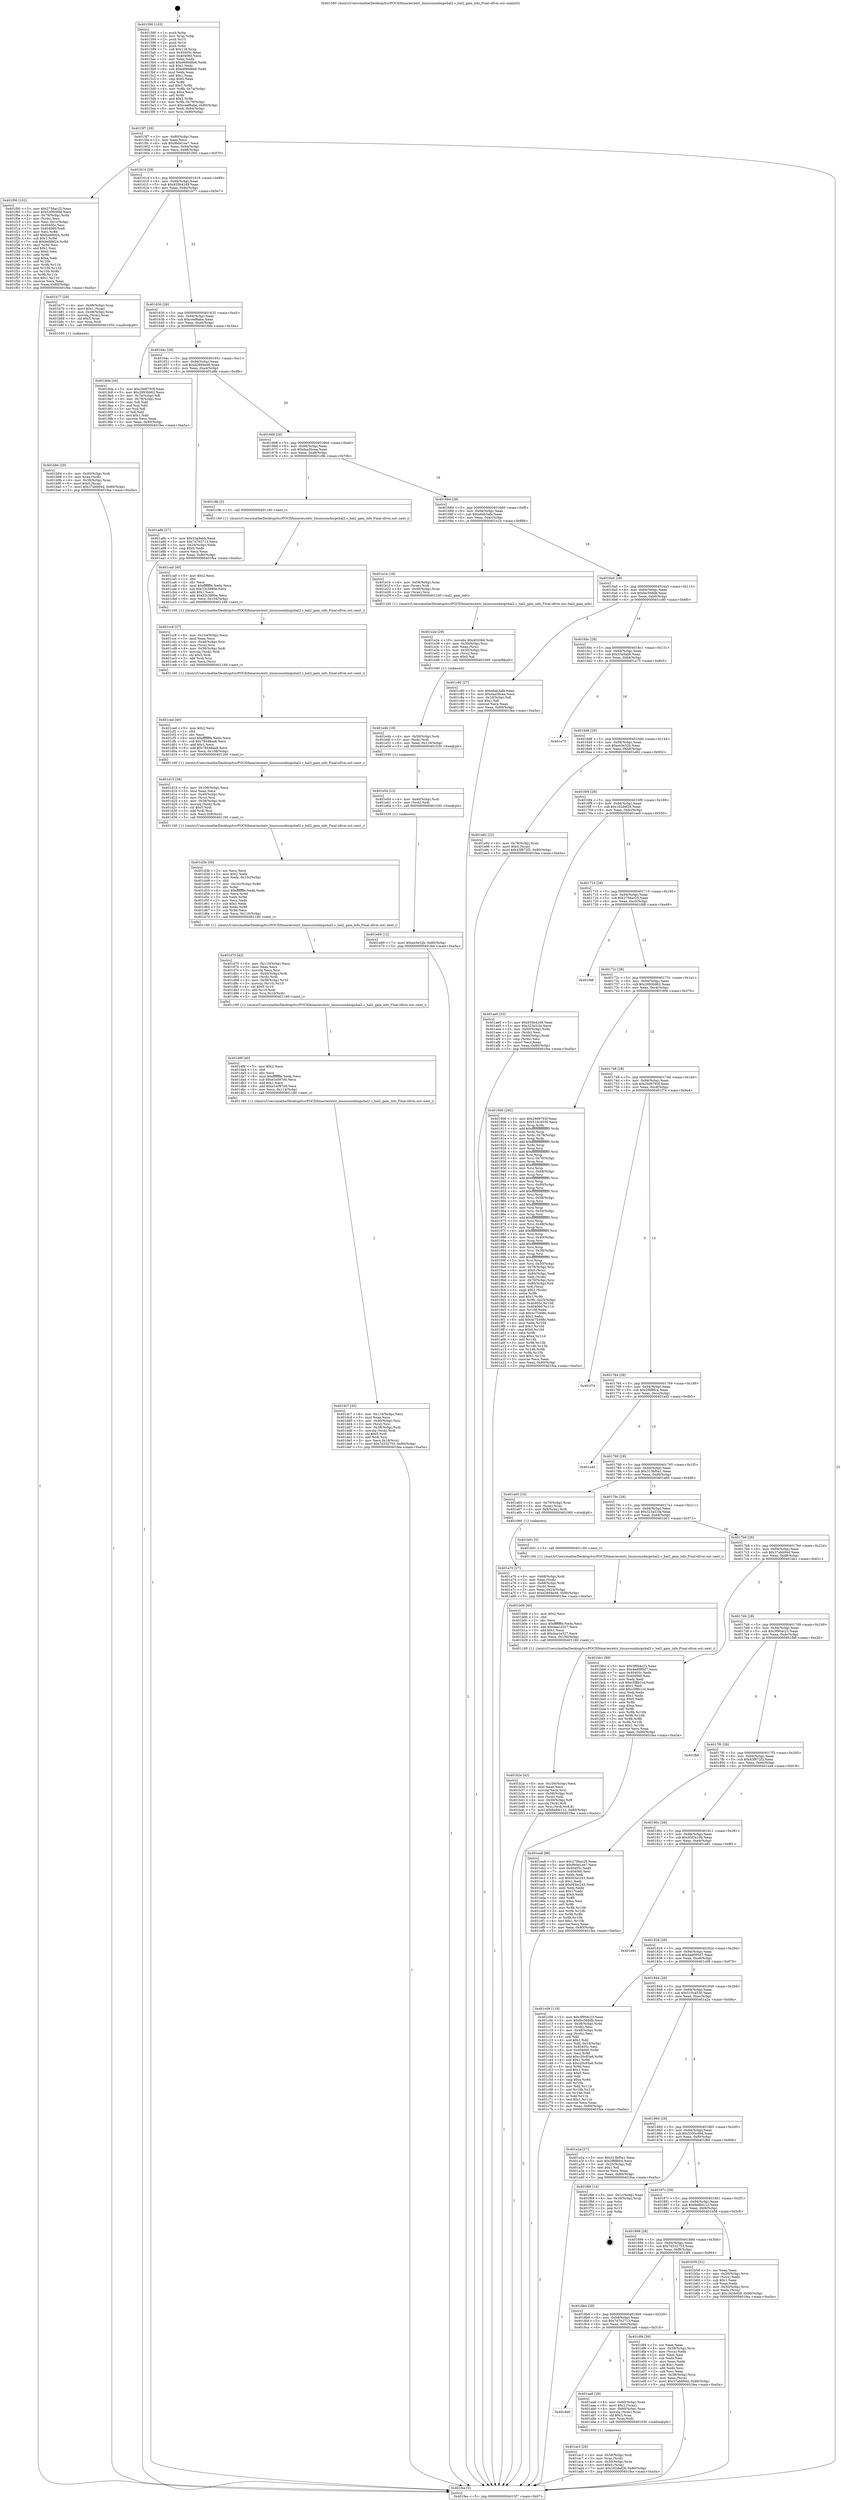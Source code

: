 digraph "0x401590" {
  label = "0x401590 (/mnt/c/Users/mathe/Desktop/tcc/POCII/binaries/extr_linuxsoundmipshal2.c_hal2_gain_info_Final-ollvm.out::main(0))"
  labelloc = "t"
  node[shape=record]

  Entry [label="",width=0.3,height=0.3,shape=circle,fillcolor=black,style=filled]
  "0x4015f7" [label="{
     0x4015f7 [29]\l
     | [instrs]\l
     &nbsp;&nbsp;0x4015f7 \<+3\>: mov -0x80(%rbp),%eax\l
     &nbsp;&nbsp;0x4015fa \<+2\>: mov %eax,%ecx\l
     &nbsp;&nbsp;0x4015fc \<+6\>: sub $0x8b0d1ee7,%ecx\l
     &nbsp;&nbsp;0x401602 \<+6\>: mov %eax,-0x94(%rbp)\l
     &nbsp;&nbsp;0x401608 \<+6\>: mov %ecx,-0x98(%rbp)\l
     &nbsp;&nbsp;0x40160e \<+6\>: je 0000000000401f00 \<main+0x970\>\l
  }"]
  "0x401f00" [label="{
     0x401f00 [102]\l
     | [instrs]\l
     &nbsp;&nbsp;0x401f00 \<+5\>: mov $0x2756ac25,%eax\l
     &nbsp;&nbsp;0x401f05 \<+5\>: mov $0x5300c69d,%ecx\l
     &nbsp;&nbsp;0x401f0a \<+4\>: mov -0x78(%rbp),%rdx\l
     &nbsp;&nbsp;0x401f0e \<+2\>: mov (%rdx),%esi\l
     &nbsp;&nbsp;0x401f10 \<+3\>: mov %esi,-0x1c(%rbp)\l
     &nbsp;&nbsp;0x401f13 \<+7\>: mov 0x40405c,%esi\l
     &nbsp;&nbsp;0x401f1a \<+7\>: mov 0x404060,%edi\l
     &nbsp;&nbsp;0x401f21 \<+3\>: mov %esi,%r8d\l
     &nbsp;&nbsp;0x401f24 \<+7\>: add $0xbefdfd24,%r8d\l
     &nbsp;&nbsp;0x401f2b \<+4\>: sub $0x1,%r8d\l
     &nbsp;&nbsp;0x401f2f \<+7\>: sub $0xbefdfd24,%r8d\l
     &nbsp;&nbsp;0x401f36 \<+4\>: imul %r8d,%esi\l
     &nbsp;&nbsp;0x401f3a \<+3\>: and $0x1,%esi\l
     &nbsp;&nbsp;0x401f3d \<+3\>: cmp $0x0,%esi\l
     &nbsp;&nbsp;0x401f40 \<+4\>: sete %r9b\l
     &nbsp;&nbsp;0x401f44 \<+3\>: cmp $0xa,%edi\l
     &nbsp;&nbsp;0x401f47 \<+4\>: setl %r10b\l
     &nbsp;&nbsp;0x401f4b \<+3\>: mov %r9b,%r11b\l
     &nbsp;&nbsp;0x401f4e \<+3\>: and %r10b,%r11b\l
     &nbsp;&nbsp;0x401f51 \<+3\>: xor %r10b,%r9b\l
     &nbsp;&nbsp;0x401f54 \<+3\>: or %r9b,%r11b\l
     &nbsp;&nbsp;0x401f57 \<+4\>: test $0x1,%r11b\l
     &nbsp;&nbsp;0x401f5b \<+3\>: cmovne %ecx,%eax\l
     &nbsp;&nbsp;0x401f5e \<+3\>: mov %eax,-0x80(%rbp)\l
     &nbsp;&nbsp;0x401f61 \<+5\>: jmp 0000000000401fea \<main+0xa5a\>\l
  }"]
  "0x401614" [label="{
     0x401614 [28]\l
     | [instrs]\l
     &nbsp;&nbsp;0x401614 \<+5\>: jmp 0000000000401619 \<main+0x89\>\l
     &nbsp;&nbsp;0x401619 \<+6\>: mov -0x94(%rbp),%eax\l
     &nbsp;&nbsp;0x40161f \<+5\>: sub $0x935b4249,%eax\l
     &nbsp;&nbsp;0x401624 \<+6\>: mov %eax,-0x9c(%rbp)\l
     &nbsp;&nbsp;0x40162a \<+6\>: je 0000000000401b77 \<main+0x5e7\>\l
  }"]
  Exit [label="",width=0.3,height=0.3,shape=circle,fillcolor=black,style=filled,peripheries=2]
  "0x401b77" [label="{
     0x401b77 [29]\l
     | [instrs]\l
     &nbsp;&nbsp;0x401b77 \<+4\>: mov -0x48(%rbp),%rax\l
     &nbsp;&nbsp;0x401b7b \<+6\>: movl $0x1,(%rax)\l
     &nbsp;&nbsp;0x401b81 \<+4\>: mov -0x48(%rbp),%rax\l
     &nbsp;&nbsp;0x401b85 \<+3\>: movslq (%rax),%rax\l
     &nbsp;&nbsp;0x401b88 \<+4\>: shl $0x5,%rax\l
     &nbsp;&nbsp;0x401b8c \<+3\>: mov %rax,%rdi\l
     &nbsp;&nbsp;0x401b8f \<+5\>: call 0000000000401050 \<malloc@plt\>\l
     | [calls]\l
     &nbsp;&nbsp;0x401050 \{1\} (unknown)\l
  }"]
  "0x401630" [label="{
     0x401630 [28]\l
     | [instrs]\l
     &nbsp;&nbsp;0x401630 \<+5\>: jmp 0000000000401635 \<main+0xa5\>\l
     &nbsp;&nbsp;0x401635 \<+6\>: mov -0x94(%rbp),%eax\l
     &nbsp;&nbsp;0x40163b \<+5\>: sub $0xceef6abe,%eax\l
     &nbsp;&nbsp;0x401640 \<+6\>: mov %eax,-0xa0(%rbp)\l
     &nbsp;&nbsp;0x401646 \<+6\>: je 00000000004018da \<main+0x34a\>\l
  }"]
  "0x401e69" [label="{
     0x401e69 [12]\l
     | [instrs]\l
     &nbsp;&nbsp;0x401e69 \<+7\>: movl $0xee3e32b,-0x80(%rbp)\l
     &nbsp;&nbsp;0x401e70 \<+5\>: jmp 0000000000401fea \<main+0xa5a\>\l
  }"]
  "0x4018da" [label="{
     0x4018da [44]\l
     | [instrs]\l
     &nbsp;&nbsp;0x4018da \<+5\>: mov $0x29d9793f,%eax\l
     &nbsp;&nbsp;0x4018df \<+5\>: mov $0x2893b962,%ecx\l
     &nbsp;&nbsp;0x4018e4 \<+3\>: mov -0x7a(%rbp),%dl\l
     &nbsp;&nbsp;0x4018e7 \<+4\>: mov -0x79(%rbp),%sil\l
     &nbsp;&nbsp;0x4018eb \<+3\>: mov %dl,%dil\l
     &nbsp;&nbsp;0x4018ee \<+3\>: and %sil,%dil\l
     &nbsp;&nbsp;0x4018f1 \<+3\>: xor %sil,%dl\l
     &nbsp;&nbsp;0x4018f4 \<+3\>: or %dl,%dil\l
     &nbsp;&nbsp;0x4018f7 \<+4\>: test $0x1,%dil\l
     &nbsp;&nbsp;0x4018fb \<+3\>: cmovne %ecx,%eax\l
     &nbsp;&nbsp;0x4018fe \<+3\>: mov %eax,-0x80(%rbp)\l
     &nbsp;&nbsp;0x401901 \<+5\>: jmp 0000000000401fea \<main+0xa5a\>\l
  }"]
  "0x40164c" [label="{
     0x40164c [28]\l
     | [instrs]\l
     &nbsp;&nbsp;0x40164c \<+5\>: jmp 0000000000401651 \<main+0xc1\>\l
     &nbsp;&nbsp;0x401651 \<+6\>: mov -0x94(%rbp),%eax\l
     &nbsp;&nbsp;0x401657 \<+5\>: sub $0xd2694e48,%eax\l
     &nbsp;&nbsp;0x40165c \<+6\>: mov %eax,-0xa4(%rbp)\l
     &nbsp;&nbsp;0x401662 \<+6\>: je 0000000000401a8b \<main+0x4fb\>\l
  }"]
  "0x401fea" [label="{
     0x401fea [5]\l
     | [instrs]\l
     &nbsp;&nbsp;0x401fea \<+5\>: jmp 00000000004015f7 \<main+0x67\>\l
  }"]
  "0x401590" [label="{
     0x401590 [103]\l
     | [instrs]\l
     &nbsp;&nbsp;0x401590 \<+1\>: push %rbp\l
     &nbsp;&nbsp;0x401591 \<+3\>: mov %rsp,%rbp\l
     &nbsp;&nbsp;0x401594 \<+2\>: push %r15\l
     &nbsp;&nbsp;0x401596 \<+2\>: push %r14\l
     &nbsp;&nbsp;0x401598 \<+1\>: push %rbx\l
     &nbsp;&nbsp;0x401599 \<+7\>: sub $0x118,%rsp\l
     &nbsp;&nbsp;0x4015a0 \<+7\>: mov 0x40405c,%eax\l
     &nbsp;&nbsp;0x4015a7 \<+7\>: mov 0x404060,%ecx\l
     &nbsp;&nbsp;0x4015ae \<+2\>: mov %eax,%edx\l
     &nbsp;&nbsp;0x4015b0 \<+6\>: add $0xe690d6e6,%edx\l
     &nbsp;&nbsp;0x4015b6 \<+3\>: sub $0x1,%edx\l
     &nbsp;&nbsp;0x4015b9 \<+6\>: sub $0xe690d6e6,%edx\l
     &nbsp;&nbsp;0x4015bf \<+3\>: imul %edx,%eax\l
     &nbsp;&nbsp;0x4015c2 \<+3\>: and $0x1,%eax\l
     &nbsp;&nbsp;0x4015c5 \<+3\>: cmp $0x0,%eax\l
     &nbsp;&nbsp;0x4015c8 \<+4\>: sete %r8b\l
     &nbsp;&nbsp;0x4015cc \<+4\>: and $0x1,%r8b\l
     &nbsp;&nbsp;0x4015d0 \<+4\>: mov %r8b,-0x7a(%rbp)\l
     &nbsp;&nbsp;0x4015d4 \<+3\>: cmp $0xa,%ecx\l
     &nbsp;&nbsp;0x4015d7 \<+4\>: setl %r8b\l
     &nbsp;&nbsp;0x4015db \<+4\>: and $0x1,%r8b\l
     &nbsp;&nbsp;0x4015df \<+4\>: mov %r8b,-0x79(%rbp)\l
     &nbsp;&nbsp;0x4015e3 \<+7\>: movl $0xceef6abe,-0x80(%rbp)\l
     &nbsp;&nbsp;0x4015ea \<+6\>: mov %edi,-0x84(%rbp)\l
     &nbsp;&nbsp;0x4015f0 \<+7\>: mov %rsi,-0x90(%rbp)\l
  }"]
  "0x401e5d" [label="{
     0x401e5d [12]\l
     | [instrs]\l
     &nbsp;&nbsp;0x401e5d \<+4\>: mov -0x40(%rbp),%rdi\l
     &nbsp;&nbsp;0x401e61 \<+3\>: mov (%rdi),%rdi\l
     &nbsp;&nbsp;0x401e64 \<+5\>: call 0000000000401030 \<free@plt\>\l
     | [calls]\l
     &nbsp;&nbsp;0x401030 \{1\} (unknown)\l
  }"]
  "0x401a8b" [label="{
     0x401a8b [27]\l
     | [instrs]\l
     &nbsp;&nbsp;0x401a8b \<+5\>: mov $0x33a9abb,%eax\l
     &nbsp;&nbsp;0x401a90 \<+5\>: mov $0x7d762713,%ecx\l
     &nbsp;&nbsp;0x401a95 \<+3\>: mov -0x24(%rbp),%edx\l
     &nbsp;&nbsp;0x401a98 \<+3\>: cmp $0x0,%edx\l
     &nbsp;&nbsp;0x401a9b \<+3\>: cmove %ecx,%eax\l
     &nbsp;&nbsp;0x401a9e \<+3\>: mov %eax,-0x80(%rbp)\l
     &nbsp;&nbsp;0x401aa1 \<+5\>: jmp 0000000000401fea \<main+0xa5a\>\l
  }"]
  "0x401668" [label="{
     0x401668 [28]\l
     | [instrs]\l
     &nbsp;&nbsp;0x401668 \<+5\>: jmp 000000000040166d \<main+0xdd\>\l
     &nbsp;&nbsp;0x40166d \<+6\>: mov -0x94(%rbp),%eax\l
     &nbsp;&nbsp;0x401673 \<+5\>: sub $0xdaa5bcea,%eax\l
     &nbsp;&nbsp;0x401678 \<+6\>: mov %eax,-0xa8(%rbp)\l
     &nbsp;&nbsp;0x40167e \<+6\>: je 0000000000401c9b \<main+0x70b\>\l
  }"]
  "0x401e4b" [label="{
     0x401e4b [18]\l
     | [instrs]\l
     &nbsp;&nbsp;0x401e4b \<+4\>: mov -0x58(%rbp),%rdi\l
     &nbsp;&nbsp;0x401e4f \<+3\>: mov (%rdi),%rdi\l
     &nbsp;&nbsp;0x401e52 \<+6\>: mov %eax,-0x118(%rbp)\l
     &nbsp;&nbsp;0x401e58 \<+5\>: call 0000000000401030 \<free@plt\>\l
     | [calls]\l
     &nbsp;&nbsp;0x401030 \{1\} (unknown)\l
  }"]
  "0x401c9b" [label="{
     0x401c9b [5]\l
     | [instrs]\l
     &nbsp;&nbsp;0x401c9b \<+5\>: call 0000000000401160 \<next_i\>\l
     | [calls]\l
     &nbsp;&nbsp;0x401160 \{1\} (/mnt/c/Users/mathe/Desktop/tcc/POCII/binaries/extr_linuxsoundmipshal2.c_hal2_gain_info_Final-ollvm.out::next_i)\l
  }"]
  "0x401684" [label="{
     0x401684 [28]\l
     | [instrs]\l
     &nbsp;&nbsp;0x401684 \<+5\>: jmp 0000000000401689 \<main+0xf9\>\l
     &nbsp;&nbsp;0x401689 \<+6\>: mov -0x94(%rbp),%eax\l
     &nbsp;&nbsp;0x40168f \<+5\>: sub $0xe6ab3afa,%eax\l
     &nbsp;&nbsp;0x401694 \<+6\>: mov %eax,-0xac(%rbp)\l
     &nbsp;&nbsp;0x40169a \<+6\>: je 0000000000401e1b \<main+0x88b\>\l
  }"]
  "0x401e2e" [label="{
     0x401e2e [29]\l
     | [instrs]\l
     &nbsp;&nbsp;0x401e2e \<+10\>: movabs $0x4020b6,%rdi\l
     &nbsp;&nbsp;0x401e38 \<+4\>: mov -0x30(%rbp),%rsi\l
     &nbsp;&nbsp;0x401e3c \<+2\>: mov %eax,(%rsi)\l
     &nbsp;&nbsp;0x401e3e \<+4\>: mov -0x30(%rbp),%rsi\l
     &nbsp;&nbsp;0x401e42 \<+2\>: mov (%rsi),%esi\l
     &nbsp;&nbsp;0x401e44 \<+2\>: mov $0x0,%al\l
     &nbsp;&nbsp;0x401e46 \<+5\>: call 0000000000401040 \<printf@plt\>\l
     | [calls]\l
     &nbsp;&nbsp;0x401040 \{1\} (unknown)\l
  }"]
  "0x401e1b" [label="{
     0x401e1b [19]\l
     | [instrs]\l
     &nbsp;&nbsp;0x401e1b \<+4\>: mov -0x58(%rbp),%rax\l
     &nbsp;&nbsp;0x401e1f \<+3\>: mov (%rax),%rdi\l
     &nbsp;&nbsp;0x401e22 \<+4\>: mov -0x40(%rbp),%rax\l
     &nbsp;&nbsp;0x401e26 \<+3\>: mov (%rax),%rsi\l
     &nbsp;&nbsp;0x401e29 \<+5\>: call 0000000000401240 \<hal2_gain_info\>\l
     | [calls]\l
     &nbsp;&nbsp;0x401240 \{1\} (/mnt/c/Users/mathe/Desktop/tcc/POCII/binaries/extr_linuxsoundmipshal2.c_hal2_gain_info_Final-ollvm.out::hal2_gain_info)\l
  }"]
  "0x4016a0" [label="{
     0x4016a0 [28]\l
     | [instrs]\l
     &nbsp;&nbsp;0x4016a0 \<+5\>: jmp 00000000004016a5 \<main+0x115\>\l
     &nbsp;&nbsp;0x4016a5 \<+6\>: mov -0x94(%rbp),%eax\l
     &nbsp;&nbsp;0x4016ab \<+5\>: sub $0xfec568db,%eax\l
     &nbsp;&nbsp;0x4016b0 \<+6\>: mov %eax,-0xb0(%rbp)\l
     &nbsp;&nbsp;0x4016b6 \<+6\>: je 0000000000401c80 \<main+0x6f0\>\l
  }"]
  "0x401dc7" [label="{
     0x401dc7 [45]\l
     | [instrs]\l
     &nbsp;&nbsp;0x401dc7 \<+6\>: mov -0x114(%rbp),%ecx\l
     &nbsp;&nbsp;0x401dcd \<+3\>: imul %eax,%ecx\l
     &nbsp;&nbsp;0x401dd0 \<+4\>: mov -0x40(%rbp),%rsi\l
     &nbsp;&nbsp;0x401dd4 \<+3\>: mov (%rsi),%rsi\l
     &nbsp;&nbsp;0x401dd7 \<+4\>: mov -0x38(%rbp),%rdi\l
     &nbsp;&nbsp;0x401ddb \<+3\>: movslq (%rdi),%rdi\l
     &nbsp;&nbsp;0x401dde \<+4\>: shl $0x5,%rdi\l
     &nbsp;&nbsp;0x401de2 \<+3\>: add %rdi,%rsi\l
     &nbsp;&nbsp;0x401de5 \<+3\>: mov %ecx,0x18(%rsi)\l
     &nbsp;&nbsp;0x401de8 \<+7\>: movl $0x7d332753,-0x80(%rbp)\l
     &nbsp;&nbsp;0x401def \<+5\>: jmp 0000000000401fea \<main+0xa5a\>\l
  }"]
  "0x401c80" [label="{
     0x401c80 [27]\l
     | [instrs]\l
     &nbsp;&nbsp;0x401c80 \<+5\>: mov $0xe6ab3afa,%eax\l
     &nbsp;&nbsp;0x401c85 \<+5\>: mov $0xdaa5bcea,%ecx\l
     &nbsp;&nbsp;0x401c8a \<+3\>: mov -0x1d(%rbp),%dl\l
     &nbsp;&nbsp;0x401c8d \<+3\>: test $0x1,%dl\l
     &nbsp;&nbsp;0x401c90 \<+3\>: cmovne %ecx,%eax\l
     &nbsp;&nbsp;0x401c93 \<+3\>: mov %eax,-0x80(%rbp)\l
     &nbsp;&nbsp;0x401c96 \<+5\>: jmp 0000000000401fea \<main+0xa5a\>\l
  }"]
  "0x4016bc" [label="{
     0x4016bc [28]\l
     | [instrs]\l
     &nbsp;&nbsp;0x4016bc \<+5\>: jmp 00000000004016c1 \<main+0x131\>\l
     &nbsp;&nbsp;0x4016c1 \<+6\>: mov -0x94(%rbp),%eax\l
     &nbsp;&nbsp;0x4016c7 \<+5\>: sub $0x33a9abb,%eax\l
     &nbsp;&nbsp;0x4016cc \<+6\>: mov %eax,-0xb4(%rbp)\l
     &nbsp;&nbsp;0x4016d2 \<+6\>: je 0000000000401e75 \<main+0x8e5\>\l
  }"]
  "0x401d9f" [label="{
     0x401d9f [40]\l
     | [instrs]\l
     &nbsp;&nbsp;0x401d9f \<+5\>: mov $0x2,%ecx\l
     &nbsp;&nbsp;0x401da4 \<+1\>: cltd\l
     &nbsp;&nbsp;0x401da5 \<+2\>: idiv %ecx\l
     &nbsp;&nbsp;0x401da7 \<+6\>: imul $0xfffffffe,%edx,%ecx\l
     &nbsp;&nbsp;0x401dad \<+6\>: sub $0xe1e097d0,%ecx\l
     &nbsp;&nbsp;0x401db3 \<+3\>: add $0x1,%ecx\l
     &nbsp;&nbsp;0x401db6 \<+6\>: add $0xe1e097d0,%ecx\l
     &nbsp;&nbsp;0x401dbc \<+6\>: mov %ecx,-0x114(%rbp)\l
     &nbsp;&nbsp;0x401dc2 \<+5\>: call 0000000000401160 \<next_i\>\l
     | [calls]\l
     &nbsp;&nbsp;0x401160 \{1\} (/mnt/c/Users/mathe/Desktop/tcc/POCII/binaries/extr_linuxsoundmipshal2.c_hal2_gain_info_Final-ollvm.out::next_i)\l
  }"]
  "0x401e75" [label="{
     0x401e75\l
  }", style=dashed]
  "0x4016d8" [label="{
     0x4016d8 [28]\l
     | [instrs]\l
     &nbsp;&nbsp;0x4016d8 \<+5\>: jmp 00000000004016dd \<main+0x14d\>\l
     &nbsp;&nbsp;0x4016dd \<+6\>: mov -0x94(%rbp),%eax\l
     &nbsp;&nbsp;0x4016e3 \<+5\>: sub $0xee3e32b,%eax\l
     &nbsp;&nbsp;0x4016e8 \<+6\>: mov %eax,-0xb8(%rbp)\l
     &nbsp;&nbsp;0x4016ee \<+6\>: je 0000000000401e92 \<main+0x902\>\l
  }"]
  "0x401d75" [label="{
     0x401d75 [42]\l
     | [instrs]\l
     &nbsp;&nbsp;0x401d75 \<+6\>: mov -0x110(%rbp),%ecx\l
     &nbsp;&nbsp;0x401d7b \<+3\>: imul %eax,%ecx\l
     &nbsp;&nbsp;0x401d7e \<+3\>: movslq %ecx,%rsi\l
     &nbsp;&nbsp;0x401d81 \<+4\>: mov -0x40(%rbp),%rdi\l
     &nbsp;&nbsp;0x401d85 \<+3\>: mov (%rdi),%rdi\l
     &nbsp;&nbsp;0x401d88 \<+4\>: mov -0x38(%rbp),%r10\l
     &nbsp;&nbsp;0x401d8c \<+3\>: movslq (%r10),%r10\l
     &nbsp;&nbsp;0x401d8f \<+4\>: shl $0x5,%r10\l
     &nbsp;&nbsp;0x401d93 \<+3\>: add %r10,%rdi\l
     &nbsp;&nbsp;0x401d96 \<+4\>: mov %rsi,0x10(%rdi)\l
     &nbsp;&nbsp;0x401d9a \<+5\>: call 0000000000401160 \<next_i\>\l
     | [calls]\l
     &nbsp;&nbsp;0x401160 \{1\} (/mnt/c/Users/mathe/Desktop/tcc/POCII/binaries/extr_linuxsoundmipshal2.c_hal2_gain_info_Final-ollvm.out::next_i)\l
  }"]
  "0x401e92" [label="{
     0x401e92 [22]\l
     | [instrs]\l
     &nbsp;&nbsp;0x401e92 \<+4\>: mov -0x78(%rbp),%rax\l
     &nbsp;&nbsp;0x401e96 \<+6\>: movl $0x0,(%rax)\l
     &nbsp;&nbsp;0x401e9c \<+7\>: movl $0x43f872f2,-0x80(%rbp)\l
     &nbsp;&nbsp;0x401ea3 \<+5\>: jmp 0000000000401fea \<main+0xa5a\>\l
  }"]
  "0x4016f4" [label="{
     0x4016f4 [28]\l
     | [instrs]\l
     &nbsp;&nbsp;0x4016f4 \<+5\>: jmp 00000000004016f9 \<main+0x169\>\l
     &nbsp;&nbsp;0x4016f9 \<+6\>: mov -0x94(%rbp),%eax\l
     &nbsp;&nbsp;0x4016ff \<+5\>: sub $0x162def29,%eax\l
     &nbsp;&nbsp;0x401704 \<+6\>: mov %eax,-0xbc(%rbp)\l
     &nbsp;&nbsp;0x40170a \<+6\>: je 0000000000401ae0 \<main+0x550\>\l
  }"]
  "0x401d3b" [label="{
     0x401d3b [58]\l
     | [instrs]\l
     &nbsp;&nbsp;0x401d3b \<+2\>: xor %ecx,%ecx\l
     &nbsp;&nbsp;0x401d3d \<+5\>: mov $0x2,%edx\l
     &nbsp;&nbsp;0x401d42 \<+6\>: mov %edx,-0x10c(%rbp)\l
     &nbsp;&nbsp;0x401d48 \<+1\>: cltd\l
     &nbsp;&nbsp;0x401d49 \<+7\>: mov -0x10c(%rbp),%r8d\l
     &nbsp;&nbsp;0x401d50 \<+3\>: idiv %r8d\l
     &nbsp;&nbsp;0x401d53 \<+6\>: imul $0xfffffffe,%edx,%edx\l
     &nbsp;&nbsp;0x401d59 \<+3\>: mov %ecx,%r9d\l
     &nbsp;&nbsp;0x401d5c \<+3\>: sub %edx,%r9d\l
     &nbsp;&nbsp;0x401d5f \<+2\>: mov %ecx,%edx\l
     &nbsp;&nbsp;0x401d61 \<+3\>: sub $0x1,%edx\l
     &nbsp;&nbsp;0x401d64 \<+3\>: add %edx,%r9d\l
     &nbsp;&nbsp;0x401d67 \<+3\>: sub %r9d,%ecx\l
     &nbsp;&nbsp;0x401d6a \<+6\>: mov %ecx,-0x110(%rbp)\l
     &nbsp;&nbsp;0x401d70 \<+5\>: call 0000000000401160 \<next_i\>\l
     | [calls]\l
     &nbsp;&nbsp;0x401160 \{1\} (/mnt/c/Users/mathe/Desktop/tcc/POCII/binaries/extr_linuxsoundmipshal2.c_hal2_gain_info_Final-ollvm.out::next_i)\l
  }"]
  "0x401ae0" [label="{
     0x401ae0 [33]\l
     | [instrs]\l
     &nbsp;&nbsp;0x401ae0 \<+5\>: mov $0x935b4249,%eax\l
     &nbsp;&nbsp;0x401ae5 \<+5\>: mov $0x323a31fa,%ecx\l
     &nbsp;&nbsp;0x401aea \<+4\>: mov -0x50(%rbp),%rdx\l
     &nbsp;&nbsp;0x401aee \<+2\>: mov (%rdx),%esi\l
     &nbsp;&nbsp;0x401af0 \<+4\>: mov -0x60(%rbp),%rdx\l
     &nbsp;&nbsp;0x401af4 \<+2\>: cmp (%rdx),%esi\l
     &nbsp;&nbsp;0x401af6 \<+3\>: cmovl %ecx,%eax\l
     &nbsp;&nbsp;0x401af9 \<+3\>: mov %eax,-0x80(%rbp)\l
     &nbsp;&nbsp;0x401afc \<+5\>: jmp 0000000000401fea \<main+0xa5a\>\l
  }"]
  "0x401710" [label="{
     0x401710 [28]\l
     | [instrs]\l
     &nbsp;&nbsp;0x401710 \<+5\>: jmp 0000000000401715 \<main+0x185\>\l
     &nbsp;&nbsp;0x401715 \<+6\>: mov -0x94(%rbp),%eax\l
     &nbsp;&nbsp;0x40171b \<+5\>: sub $0x2756ac25,%eax\l
     &nbsp;&nbsp;0x401720 \<+6\>: mov %eax,-0xc0(%rbp)\l
     &nbsp;&nbsp;0x401726 \<+6\>: je 0000000000401fd8 \<main+0xa48\>\l
  }"]
  "0x401d15" [label="{
     0x401d15 [38]\l
     | [instrs]\l
     &nbsp;&nbsp;0x401d15 \<+6\>: mov -0x108(%rbp),%ecx\l
     &nbsp;&nbsp;0x401d1b \<+3\>: imul %eax,%ecx\l
     &nbsp;&nbsp;0x401d1e \<+4\>: mov -0x40(%rbp),%rsi\l
     &nbsp;&nbsp;0x401d22 \<+3\>: mov (%rsi),%rsi\l
     &nbsp;&nbsp;0x401d25 \<+4\>: mov -0x38(%rbp),%rdi\l
     &nbsp;&nbsp;0x401d29 \<+3\>: movslq (%rdi),%rdi\l
     &nbsp;&nbsp;0x401d2c \<+4\>: shl $0x5,%rdi\l
     &nbsp;&nbsp;0x401d30 \<+3\>: add %rdi,%rsi\l
     &nbsp;&nbsp;0x401d33 \<+3\>: mov %ecx,0x8(%rsi)\l
     &nbsp;&nbsp;0x401d36 \<+5\>: call 0000000000401160 \<next_i\>\l
     | [calls]\l
     &nbsp;&nbsp;0x401160 \{1\} (/mnt/c/Users/mathe/Desktop/tcc/POCII/binaries/extr_linuxsoundmipshal2.c_hal2_gain_info_Final-ollvm.out::next_i)\l
  }"]
  "0x401fd8" [label="{
     0x401fd8\l
  }", style=dashed]
  "0x40172c" [label="{
     0x40172c [28]\l
     | [instrs]\l
     &nbsp;&nbsp;0x40172c \<+5\>: jmp 0000000000401731 \<main+0x1a1\>\l
     &nbsp;&nbsp;0x401731 \<+6\>: mov -0x94(%rbp),%eax\l
     &nbsp;&nbsp;0x401737 \<+5\>: sub $0x2893b962,%eax\l
     &nbsp;&nbsp;0x40173c \<+6\>: mov %eax,-0xc4(%rbp)\l
     &nbsp;&nbsp;0x401742 \<+6\>: je 0000000000401906 \<main+0x376\>\l
  }"]
  "0x401ced" [label="{
     0x401ced [40]\l
     | [instrs]\l
     &nbsp;&nbsp;0x401ced \<+5\>: mov $0x2,%ecx\l
     &nbsp;&nbsp;0x401cf2 \<+1\>: cltd\l
     &nbsp;&nbsp;0x401cf3 \<+2\>: idiv %ecx\l
     &nbsp;&nbsp;0x401cf5 \<+6\>: imul $0xfffffffe,%edx,%ecx\l
     &nbsp;&nbsp;0x401cfb \<+6\>: sub $0x78448aa8,%ecx\l
     &nbsp;&nbsp;0x401d01 \<+3\>: add $0x1,%ecx\l
     &nbsp;&nbsp;0x401d04 \<+6\>: add $0x78448aa8,%ecx\l
     &nbsp;&nbsp;0x401d0a \<+6\>: mov %ecx,-0x108(%rbp)\l
     &nbsp;&nbsp;0x401d10 \<+5\>: call 0000000000401160 \<next_i\>\l
     | [calls]\l
     &nbsp;&nbsp;0x401160 \{1\} (/mnt/c/Users/mathe/Desktop/tcc/POCII/binaries/extr_linuxsoundmipshal2.c_hal2_gain_info_Final-ollvm.out::next_i)\l
  }"]
  "0x401906" [label="{
     0x401906 [292]\l
     | [instrs]\l
     &nbsp;&nbsp;0x401906 \<+5\>: mov $0x29d9793f,%eax\l
     &nbsp;&nbsp;0x40190b \<+5\>: mov $0x510c4530,%ecx\l
     &nbsp;&nbsp;0x401910 \<+3\>: mov %rsp,%rdx\l
     &nbsp;&nbsp;0x401913 \<+4\>: add $0xfffffffffffffff0,%rdx\l
     &nbsp;&nbsp;0x401917 \<+3\>: mov %rdx,%rsp\l
     &nbsp;&nbsp;0x40191a \<+4\>: mov %rdx,-0x78(%rbp)\l
     &nbsp;&nbsp;0x40191e \<+3\>: mov %rsp,%rdx\l
     &nbsp;&nbsp;0x401921 \<+4\>: add $0xfffffffffffffff0,%rdx\l
     &nbsp;&nbsp;0x401925 \<+3\>: mov %rdx,%rsp\l
     &nbsp;&nbsp;0x401928 \<+3\>: mov %rsp,%rsi\l
     &nbsp;&nbsp;0x40192b \<+4\>: add $0xfffffffffffffff0,%rsi\l
     &nbsp;&nbsp;0x40192f \<+3\>: mov %rsi,%rsp\l
     &nbsp;&nbsp;0x401932 \<+4\>: mov %rsi,-0x70(%rbp)\l
     &nbsp;&nbsp;0x401936 \<+3\>: mov %rsp,%rsi\l
     &nbsp;&nbsp;0x401939 \<+4\>: add $0xfffffffffffffff0,%rsi\l
     &nbsp;&nbsp;0x40193d \<+3\>: mov %rsi,%rsp\l
     &nbsp;&nbsp;0x401940 \<+4\>: mov %rsi,-0x68(%rbp)\l
     &nbsp;&nbsp;0x401944 \<+3\>: mov %rsp,%rsi\l
     &nbsp;&nbsp;0x401947 \<+4\>: add $0xfffffffffffffff0,%rsi\l
     &nbsp;&nbsp;0x40194b \<+3\>: mov %rsi,%rsp\l
     &nbsp;&nbsp;0x40194e \<+4\>: mov %rsi,-0x60(%rbp)\l
     &nbsp;&nbsp;0x401952 \<+3\>: mov %rsp,%rsi\l
     &nbsp;&nbsp;0x401955 \<+4\>: add $0xfffffffffffffff0,%rsi\l
     &nbsp;&nbsp;0x401959 \<+3\>: mov %rsi,%rsp\l
     &nbsp;&nbsp;0x40195c \<+4\>: mov %rsi,-0x58(%rbp)\l
     &nbsp;&nbsp;0x401960 \<+3\>: mov %rsp,%rsi\l
     &nbsp;&nbsp;0x401963 \<+4\>: add $0xfffffffffffffff0,%rsi\l
     &nbsp;&nbsp;0x401967 \<+3\>: mov %rsi,%rsp\l
     &nbsp;&nbsp;0x40196a \<+4\>: mov %rsi,-0x50(%rbp)\l
     &nbsp;&nbsp;0x40196e \<+3\>: mov %rsp,%rsi\l
     &nbsp;&nbsp;0x401971 \<+4\>: add $0xfffffffffffffff0,%rsi\l
     &nbsp;&nbsp;0x401975 \<+3\>: mov %rsi,%rsp\l
     &nbsp;&nbsp;0x401978 \<+4\>: mov %rsi,-0x48(%rbp)\l
     &nbsp;&nbsp;0x40197c \<+3\>: mov %rsp,%rsi\l
     &nbsp;&nbsp;0x40197f \<+4\>: add $0xfffffffffffffff0,%rsi\l
     &nbsp;&nbsp;0x401983 \<+3\>: mov %rsi,%rsp\l
     &nbsp;&nbsp;0x401986 \<+4\>: mov %rsi,-0x40(%rbp)\l
     &nbsp;&nbsp;0x40198a \<+3\>: mov %rsp,%rsi\l
     &nbsp;&nbsp;0x40198d \<+4\>: add $0xfffffffffffffff0,%rsi\l
     &nbsp;&nbsp;0x401991 \<+3\>: mov %rsi,%rsp\l
     &nbsp;&nbsp;0x401994 \<+4\>: mov %rsi,-0x38(%rbp)\l
     &nbsp;&nbsp;0x401998 \<+3\>: mov %rsp,%rsi\l
     &nbsp;&nbsp;0x40199b \<+4\>: add $0xfffffffffffffff0,%rsi\l
     &nbsp;&nbsp;0x40199f \<+3\>: mov %rsi,%rsp\l
     &nbsp;&nbsp;0x4019a2 \<+4\>: mov %rsi,-0x30(%rbp)\l
     &nbsp;&nbsp;0x4019a6 \<+4\>: mov -0x78(%rbp),%rsi\l
     &nbsp;&nbsp;0x4019aa \<+6\>: movl $0x0,(%rsi)\l
     &nbsp;&nbsp;0x4019b0 \<+6\>: mov -0x84(%rbp),%edi\l
     &nbsp;&nbsp;0x4019b6 \<+2\>: mov %edi,(%rdx)\l
     &nbsp;&nbsp;0x4019b8 \<+4\>: mov -0x70(%rbp),%rsi\l
     &nbsp;&nbsp;0x4019bc \<+7\>: mov -0x90(%rbp),%r8\l
     &nbsp;&nbsp;0x4019c3 \<+3\>: mov %r8,(%rsi)\l
     &nbsp;&nbsp;0x4019c6 \<+3\>: cmpl $0x2,(%rdx)\l
     &nbsp;&nbsp;0x4019c9 \<+4\>: setne %r9b\l
     &nbsp;&nbsp;0x4019cd \<+4\>: and $0x1,%r9b\l
     &nbsp;&nbsp;0x4019d1 \<+4\>: mov %r9b,-0x25(%rbp)\l
     &nbsp;&nbsp;0x4019d5 \<+8\>: mov 0x40405c,%r10d\l
     &nbsp;&nbsp;0x4019dd \<+8\>: mov 0x404060,%r11d\l
     &nbsp;&nbsp;0x4019e5 \<+3\>: mov %r10d,%ebx\l
     &nbsp;&nbsp;0x4019e8 \<+6\>: sub $0x4c75498c,%ebx\l
     &nbsp;&nbsp;0x4019ee \<+3\>: sub $0x1,%ebx\l
     &nbsp;&nbsp;0x4019f1 \<+6\>: add $0x4c75498c,%ebx\l
     &nbsp;&nbsp;0x4019f7 \<+4\>: imul %ebx,%r10d\l
     &nbsp;&nbsp;0x4019fb \<+4\>: and $0x1,%r10d\l
     &nbsp;&nbsp;0x4019ff \<+4\>: cmp $0x0,%r10d\l
     &nbsp;&nbsp;0x401a03 \<+4\>: sete %r9b\l
     &nbsp;&nbsp;0x401a07 \<+4\>: cmp $0xa,%r11d\l
     &nbsp;&nbsp;0x401a0b \<+4\>: setl %r14b\l
     &nbsp;&nbsp;0x401a0f \<+3\>: mov %r9b,%r15b\l
     &nbsp;&nbsp;0x401a12 \<+3\>: and %r14b,%r15b\l
     &nbsp;&nbsp;0x401a15 \<+3\>: xor %r14b,%r9b\l
     &nbsp;&nbsp;0x401a18 \<+3\>: or %r9b,%r15b\l
     &nbsp;&nbsp;0x401a1b \<+4\>: test $0x1,%r15b\l
     &nbsp;&nbsp;0x401a1f \<+3\>: cmovne %ecx,%eax\l
     &nbsp;&nbsp;0x401a22 \<+3\>: mov %eax,-0x80(%rbp)\l
     &nbsp;&nbsp;0x401a25 \<+5\>: jmp 0000000000401fea \<main+0xa5a\>\l
  }"]
  "0x401748" [label="{
     0x401748 [28]\l
     | [instrs]\l
     &nbsp;&nbsp;0x401748 \<+5\>: jmp 000000000040174d \<main+0x1bd\>\l
     &nbsp;&nbsp;0x40174d \<+6\>: mov -0x94(%rbp),%eax\l
     &nbsp;&nbsp;0x401753 \<+5\>: sub $0x29d9793f,%eax\l
     &nbsp;&nbsp;0x401758 \<+6\>: mov %eax,-0xc8(%rbp)\l
     &nbsp;&nbsp;0x40175e \<+6\>: je 0000000000401f74 \<main+0x9e4\>\l
  }"]
  "0x401cc8" [label="{
     0x401cc8 [37]\l
     | [instrs]\l
     &nbsp;&nbsp;0x401cc8 \<+6\>: mov -0x104(%rbp),%ecx\l
     &nbsp;&nbsp;0x401cce \<+3\>: imul %eax,%ecx\l
     &nbsp;&nbsp;0x401cd1 \<+4\>: mov -0x40(%rbp),%rsi\l
     &nbsp;&nbsp;0x401cd5 \<+3\>: mov (%rsi),%rsi\l
     &nbsp;&nbsp;0x401cd8 \<+4\>: mov -0x38(%rbp),%rdi\l
     &nbsp;&nbsp;0x401cdc \<+3\>: movslq (%rdi),%rdi\l
     &nbsp;&nbsp;0x401cdf \<+4\>: shl $0x5,%rdi\l
     &nbsp;&nbsp;0x401ce3 \<+3\>: add %rdi,%rsi\l
     &nbsp;&nbsp;0x401ce6 \<+2\>: mov %ecx,(%rsi)\l
     &nbsp;&nbsp;0x401ce8 \<+5\>: call 0000000000401160 \<next_i\>\l
     | [calls]\l
     &nbsp;&nbsp;0x401160 \{1\} (/mnt/c/Users/mathe/Desktop/tcc/POCII/binaries/extr_linuxsoundmipshal2.c_hal2_gain_info_Final-ollvm.out::next_i)\l
  }"]
  "0x401ca0" [label="{
     0x401ca0 [40]\l
     | [instrs]\l
     &nbsp;&nbsp;0x401ca0 \<+5\>: mov $0x2,%ecx\l
     &nbsp;&nbsp;0x401ca5 \<+1\>: cltd\l
     &nbsp;&nbsp;0x401ca6 \<+2\>: idiv %ecx\l
     &nbsp;&nbsp;0x401ca8 \<+6\>: imul $0xfffffffe,%edx,%ecx\l
     &nbsp;&nbsp;0x401cae \<+6\>: sub $0x33c3890e,%ecx\l
     &nbsp;&nbsp;0x401cb4 \<+3\>: add $0x1,%ecx\l
     &nbsp;&nbsp;0x401cb7 \<+6\>: add $0x33c3890e,%ecx\l
     &nbsp;&nbsp;0x401cbd \<+6\>: mov %ecx,-0x104(%rbp)\l
     &nbsp;&nbsp;0x401cc3 \<+5\>: call 0000000000401160 \<next_i\>\l
     | [calls]\l
     &nbsp;&nbsp;0x401160 \{1\} (/mnt/c/Users/mathe/Desktop/tcc/POCII/binaries/extr_linuxsoundmipshal2.c_hal2_gain_info_Final-ollvm.out::next_i)\l
  }"]
  "0x401f74" [label="{
     0x401f74\l
  }", style=dashed]
  "0x401764" [label="{
     0x401764 [28]\l
     | [instrs]\l
     &nbsp;&nbsp;0x401764 \<+5\>: jmp 0000000000401769 \<main+0x1d9\>\l
     &nbsp;&nbsp;0x401769 \<+6\>: mov -0x94(%rbp),%eax\l
     &nbsp;&nbsp;0x40176f \<+5\>: sub $0x2f8f8fc4,%eax\l
     &nbsp;&nbsp;0x401774 \<+6\>: mov %eax,-0xcc(%rbp)\l
     &nbsp;&nbsp;0x40177a \<+6\>: je 0000000000401a45 \<main+0x4b5\>\l
  }"]
  "0x401b94" [label="{
     0x401b94 [29]\l
     | [instrs]\l
     &nbsp;&nbsp;0x401b94 \<+4\>: mov -0x40(%rbp),%rdi\l
     &nbsp;&nbsp;0x401b98 \<+3\>: mov %rax,(%rdi)\l
     &nbsp;&nbsp;0x401b9b \<+4\>: mov -0x38(%rbp),%rax\l
     &nbsp;&nbsp;0x401b9f \<+6\>: movl $0x0,(%rax)\l
     &nbsp;&nbsp;0x401ba5 \<+7\>: movl $0x37abb94d,-0x80(%rbp)\l
     &nbsp;&nbsp;0x401bac \<+5\>: jmp 0000000000401fea \<main+0xa5a\>\l
  }"]
  "0x401a45" [label="{
     0x401a45\l
  }", style=dashed]
  "0x401780" [label="{
     0x401780 [28]\l
     | [instrs]\l
     &nbsp;&nbsp;0x401780 \<+5\>: jmp 0000000000401785 \<main+0x1f5\>\l
     &nbsp;&nbsp;0x401785 \<+6\>: mov -0x94(%rbp),%eax\l
     &nbsp;&nbsp;0x40178b \<+5\>: sub $0x313bf0a1,%eax\l
     &nbsp;&nbsp;0x401790 \<+6\>: mov %eax,-0xd0(%rbp)\l
     &nbsp;&nbsp;0x401796 \<+6\>: je 0000000000401a60 \<main+0x4d0\>\l
  }"]
  "0x401b2e" [label="{
     0x401b2e [42]\l
     | [instrs]\l
     &nbsp;&nbsp;0x401b2e \<+6\>: mov -0x100(%rbp),%ecx\l
     &nbsp;&nbsp;0x401b34 \<+3\>: imul %eax,%ecx\l
     &nbsp;&nbsp;0x401b37 \<+3\>: movslq %ecx,%rsi\l
     &nbsp;&nbsp;0x401b3a \<+4\>: mov -0x58(%rbp),%rdi\l
     &nbsp;&nbsp;0x401b3e \<+3\>: mov (%rdi),%rdi\l
     &nbsp;&nbsp;0x401b41 \<+4\>: mov -0x50(%rbp),%r8\l
     &nbsp;&nbsp;0x401b45 \<+3\>: movslq (%r8),%r8\l
     &nbsp;&nbsp;0x401b48 \<+4\>: mov %rsi,(%rdi,%r8,8)\l
     &nbsp;&nbsp;0x401b4c \<+7\>: movl $0x6e8fe112,-0x80(%rbp)\l
     &nbsp;&nbsp;0x401b53 \<+5\>: jmp 0000000000401fea \<main+0xa5a\>\l
  }"]
  "0x401a60" [label="{
     0x401a60 [16]\l
     | [instrs]\l
     &nbsp;&nbsp;0x401a60 \<+4\>: mov -0x70(%rbp),%rax\l
     &nbsp;&nbsp;0x401a64 \<+3\>: mov (%rax),%rax\l
     &nbsp;&nbsp;0x401a67 \<+4\>: mov 0x8(%rax),%rdi\l
     &nbsp;&nbsp;0x401a6b \<+5\>: call 0000000000401060 \<atoi@plt\>\l
     | [calls]\l
     &nbsp;&nbsp;0x401060 \{1\} (unknown)\l
  }"]
  "0x40179c" [label="{
     0x40179c [28]\l
     | [instrs]\l
     &nbsp;&nbsp;0x40179c \<+5\>: jmp 00000000004017a1 \<main+0x211\>\l
     &nbsp;&nbsp;0x4017a1 \<+6\>: mov -0x94(%rbp),%eax\l
     &nbsp;&nbsp;0x4017a7 \<+5\>: sub $0x323a31fa,%eax\l
     &nbsp;&nbsp;0x4017ac \<+6\>: mov %eax,-0xd4(%rbp)\l
     &nbsp;&nbsp;0x4017b2 \<+6\>: je 0000000000401b01 \<main+0x571\>\l
  }"]
  "0x401b06" [label="{
     0x401b06 [40]\l
     | [instrs]\l
     &nbsp;&nbsp;0x401b06 \<+5\>: mov $0x2,%ecx\l
     &nbsp;&nbsp;0x401b0b \<+1\>: cltd\l
     &nbsp;&nbsp;0x401b0c \<+2\>: idiv %ecx\l
     &nbsp;&nbsp;0x401b0e \<+6\>: imul $0xfffffffe,%edx,%ecx\l
     &nbsp;&nbsp;0x401b14 \<+6\>: add $0x4ae1e327,%ecx\l
     &nbsp;&nbsp;0x401b1a \<+3\>: add $0x1,%ecx\l
     &nbsp;&nbsp;0x401b1d \<+6\>: sub $0x4ae1e327,%ecx\l
     &nbsp;&nbsp;0x401b23 \<+6\>: mov %ecx,-0x100(%rbp)\l
     &nbsp;&nbsp;0x401b29 \<+5\>: call 0000000000401160 \<next_i\>\l
     | [calls]\l
     &nbsp;&nbsp;0x401160 \{1\} (/mnt/c/Users/mathe/Desktop/tcc/POCII/binaries/extr_linuxsoundmipshal2.c_hal2_gain_info_Final-ollvm.out::next_i)\l
  }"]
  "0x401b01" [label="{
     0x401b01 [5]\l
     | [instrs]\l
     &nbsp;&nbsp;0x401b01 \<+5\>: call 0000000000401160 \<next_i\>\l
     | [calls]\l
     &nbsp;&nbsp;0x401160 \{1\} (/mnt/c/Users/mathe/Desktop/tcc/POCII/binaries/extr_linuxsoundmipshal2.c_hal2_gain_info_Final-ollvm.out::next_i)\l
  }"]
  "0x4017b8" [label="{
     0x4017b8 [28]\l
     | [instrs]\l
     &nbsp;&nbsp;0x4017b8 \<+5\>: jmp 00000000004017bd \<main+0x22d\>\l
     &nbsp;&nbsp;0x4017bd \<+6\>: mov -0x94(%rbp),%eax\l
     &nbsp;&nbsp;0x4017c3 \<+5\>: sub $0x37abb94d,%eax\l
     &nbsp;&nbsp;0x4017c8 \<+6\>: mov %eax,-0xd8(%rbp)\l
     &nbsp;&nbsp;0x4017ce \<+6\>: je 0000000000401bb1 \<main+0x621\>\l
  }"]
  "0x401ac3" [label="{
     0x401ac3 [29]\l
     | [instrs]\l
     &nbsp;&nbsp;0x401ac3 \<+4\>: mov -0x58(%rbp),%rdi\l
     &nbsp;&nbsp;0x401ac7 \<+3\>: mov %rax,(%rdi)\l
     &nbsp;&nbsp;0x401aca \<+4\>: mov -0x50(%rbp),%rax\l
     &nbsp;&nbsp;0x401ace \<+6\>: movl $0x0,(%rax)\l
     &nbsp;&nbsp;0x401ad4 \<+7\>: movl $0x162def29,-0x80(%rbp)\l
     &nbsp;&nbsp;0x401adb \<+5\>: jmp 0000000000401fea \<main+0xa5a\>\l
  }"]
  "0x401bb1" [label="{
     0x401bb1 [88]\l
     | [instrs]\l
     &nbsp;&nbsp;0x401bb1 \<+5\>: mov $0x3f904c23,%eax\l
     &nbsp;&nbsp;0x401bb6 \<+5\>: mov $0x4ad095d7,%ecx\l
     &nbsp;&nbsp;0x401bbb \<+7\>: mov 0x40405c,%edx\l
     &nbsp;&nbsp;0x401bc2 \<+7\>: mov 0x404060,%esi\l
     &nbsp;&nbsp;0x401bc9 \<+2\>: mov %edx,%edi\l
     &nbsp;&nbsp;0x401bcb \<+6\>: sub $0xc5f8b1cd,%edi\l
     &nbsp;&nbsp;0x401bd1 \<+3\>: sub $0x1,%edi\l
     &nbsp;&nbsp;0x401bd4 \<+6\>: add $0xc5f8b1cd,%edi\l
     &nbsp;&nbsp;0x401bda \<+3\>: imul %edi,%edx\l
     &nbsp;&nbsp;0x401bdd \<+3\>: and $0x1,%edx\l
     &nbsp;&nbsp;0x401be0 \<+3\>: cmp $0x0,%edx\l
     &nbsp;&nbsp;0x401be3 \<+4\>: sete %r8b\l
     &nbsp;&nbsp;0x401be7 \<+3\>: cmp $0xa,%esi\l
     &nbsp;&nbsp;0x401bea \<+4\>: setl %r9b\l
     &nbsp;&nbsp;0x401bee \<+3\>: mov %r8b,%r10b\l
     &nbsp;&nbsp;0x401bf1 \<+3\>: and %r9b,%r10b\l
     &nbsp;&nbsp;0x401bf4 \<+3\>: xor %r9b,%r8b\l
     &nbsp;&nbsp;0x401bf7 \<+3\>: or %r8b,%r10b\l
     &nbsp;&nbsp;0x401bfa \<+4\>: test $0x1,%r10b\l
     &nbsp;&nbsp;0x401bfe \<+3\>: cmovne %ecx,%eax\l
     &nbsp;&nbsp;0x401c01 \<+3\>: mov %eax,-0x80(%rbp)\l
     &nbsp;&nbsp;0x401c04 \<+5\>: jmp 0000000000401fea \<main+0xa5a\>\l
  }"]
  "0x4017d4" [label="{
     0x4017d4 [28]\l
     | [instrs]\l
     &nbsp;&nbsp;0x4017d4 \<+5\>: jmp 00000000004017d9 \<main+0x249\>\l
     &nbsp;&nbsp;0x4017d9 \<+6\>: mov -0x94(%rbp),%eax\l
     &nbsp;&nbsp;0x4017df \<+5\>: sub $0x3f904c23,%eax\l
     &nbsp;&nbsp;0x4017e4 \<+6\>: mov %eax,-0xdc(%rbp)\l
     &nbsp;&nbsp;0x4017ea \<+6\>: je 0000000000401fb6 \<main+0xa26\>\l
  }"]
  "0x4018d0" [label="{
     0x4018d0\l
  }", style=dashed]
  "0x401fb6" [label="{
     0x401fb6\l
  }", style=dashed]
  "0x4017f0" [label="{
     0x4017f0 [28]\l
     | [instrs]\l
     &nbsp;&nbsp;0x4017f0 \<+5\>: jmp 00000000004017f5 \<main+0x265\>\l
     &nbsp;&nbsp;0x4017f5 \<+6\>: mov -0x94(%rbp),%eax\l
     &nbsp;&nbsp;0x4017fb \<+5\>: sub $0x43f872f2,%eax\l
     &nbsp;&nbsp;0x401800 \<+6\>: mov %eax,-0xe0(%rbp)\l
     &nbsp;&nbsp;0x401806 \<+6\>: je 0000000000401ea8 \<main+0x918\>\l
  }"]
  "0x401aa6" [label="{
     0x401aa6 [29]\l
     | [instrs]\l
     &nbsp;&nbsp;0x401aa6 \<+4\>: mov -0x60(%rbp),%rax\l
     &nbsp;&nbsp;0x401aaa \<+6\>: movl $0x1,(%rax)\l
     &nbsp;&nbsp;0x401ab0 \<+4\>: mov -0x60(%rbp),%rax\l
     &nbsp;&nbsp;0x401ab4 \<+3\>: movslq (%rax),%rax\l
     &nbsp;&nbsp;0x401ab7 \<+4\>: shl $0x3,%rax\l
     &nbsp;&nbsp;0x401abb \<+3\>: mov %rax,%rdi\l
     &nbsp;&nbsp;0x401abe \<+5\>: call 0000000000401050 \<malloc@plt\>\l
     | [calls]\l
     &nbsp;&nbsp;0x401050 \{1\} (unknown)\l
  }"]
  "0x401ea8" [label="{
     0x401ea8 [88]\l
     | [instrs]\l
     &nbsp;&nbsp;0x401ea8 \<+5\>: mov $0x2756ac25,%eax\l
     &nbsp;&nbsp;0x401ead \<+5\>: mov $0x8b0d1ee7,%ecx\l
     &nbsp;&nbsp;0x401eb2 \<+7\>: mov 0x40405c,%edx\l
     &nbsp;&nbsp;0x401eb9 \<+7\>: mov 0x404060,%esi\l
     &nbsp;&nbsp;0x401ec0 \<+2\>: mov %edx,%edi\l
     &nbsp;&nbsp;0x401ec2 \<+6\>: sub $0xf43ac243,%edi\l
     &nbsp;&nbsp;0x401ec8 \<+3\>: sub $0x1,%edi\l
     &nbsp;&nbsp;0x401ecb \<+6\>: add $0xf43ac243,%edi\l
     &nbsp;&nbsp;0x401ed1 \<+3\>: imul %edi,%edx\l
     &nbsp;&nbsp;0x401ed4 \<+3\>: and $0x1,%edx\l
     &nbsp;&nbsp;0x401ed7 \<+3\>: cmp $0x0,%edx\l
     &nbsp;&nbsp;0x401eda \<+4\>: sete %r8b\l
     &nbsp;&nbsp;0x401ede \<+3\>: cmp $0xa,%esi\l
     &nbsp;&nbsp;0x401ee1 \<+4\>: setl %r9b\l
     &nbsp;&nbsp;0x401ee5 \<+3\>: mov %r8b,%r10b\l
     &nbsp;&nbsp;0x401ee8 \<+3\>: and %r9b,%r10b\l
     &nbsp;&nbsp;0x401eeb \<+3\>: xor %r9b,%r8b\l
     &nbsp;&nbsp;0x401eee \<+3\>: or %r8b,%r10b\l
     &nbsp;&nbsp;0x401ef1 \<+4\>: test $0x1,%r10b\l
     &nbsp;&nbsp;0x401ef5 \<+3\>: cmovne %ecx,%eax\l
     &nbsp;&nbsp;0x401ef8 \<+3\>: mov %eax,-0x80(%rbp)\l
     &nbsp;&nbsp;0x401efb \<+5\>: jmp 0000000000401fea \<main+0xa5a\>\l
  }"]
  "0x40180c" [label="{
     0x40180c [28]\l
     | [instrs]\l
     &nbsp;&nbsp;0x40180c \<+5\>: jmp 0000000000401811 \<main+0x281\>\l
     &nbsp;&nbsp;0x401811 \<+6\>: mov -0x94(%rbp),%eax\l
     &nbsp;&nbsp;0x401817 \<+5\>: sub $0x45f3a10b,%eax\l
     &nbsp;&nbsp;0x40181c \<+6\>: mov %eax,-0xe4(%rbp)\l
     &nbsp;&nbsp;0x401822 \<+6\>: je 0000000000401e81 \<main+0x8f1\>\l
  }"]
  "0x4018b4" [label="{
     0x4018b4 [28]\l
     | [instrs]\l
     &nbsp;&nbsp;0x4018b4 \<+5\>: jmp 00000000004018b9 \<main+0x329\>\l
     &nbsp;&nbsp;0x4018b9 \<+6\>: mov -0x94(%rbp),%eax\l
     &nbsp;&nbsp;0x4018bf \<+5\>: sub $0x7d762713,%eax\l
     &nbsp;&nbsp;0x4018c4 \<+6\>: mov %eax,-0xfc(%rbp)\l
     &nbsp;&nbsp;0x4018ca \<+6\>: je 0000000000401aa6 \<main+0x516\>\l
  }"]
  "0x401e81" [label="{
     0x401e81\l
  }", style=dashed]
  "0x401828" [label="{
     0x401828 [28]\l
     | [instrs]\l
     &nbsp;&nbsp;0x401828 \<+5\>: jmp 000000000040182d \<main+0x29d\>\l
     &nbsp;&nbsp;0x40182d \<+6\>: mov -0x94(%rbp),%eax\l
     &nbsp;&nbsp;0x401833 \<+5\>: sub $0x4ad095d7,%eax\l
     &nbsp;&nbsp;0x401838 \<+6\>: mov %eax,-0xe8(%rbp)\l
     &nbsp;&nbsp;0x40183e \<+6\>: je 0000000000401c09 \<main+0x679\>\l
  }"]
  "0x401df4" [label="{
     0x401df4 [39]\l
     | [instrs]\l
     &nbsp;&nbsp;0x401df4 \<+2\>: xor %eax,%eax\l
     &nbsp;&nbsp;0x401df6 \<+4\>: mov -0x38(%rbp),%rcx\l
     &nbsp;&nbsp;0x401dfa \<+2\>: mov (%rcx),%edx\l
     &nbsp;&nbsp;0x401dfc \<+2\>: mov %eax,%esi\l
     &nbsp;&nbsp;0x401dfe \<+2\>: sub %edx,%esi\l
     &nbsp;&nbsp;0x401e00 \<+2\>: mov %eax,%edx\l
     &nbsp;&nbsp;0x401e02 \<+3\>: sub $0x1,%edx\l
     &nbsp;&nbsp;0x401e05 \<+2\>: add %edx,%esi\l
     &nbsp;&nbsp;0x401e07 \<+2\>: sub %esi,%eax\l
     &nbsp;&nbsp;0x401e09 \<+4\>: mov -0x38(%rbp),%rcx\l
     &nbsp;&nbsp;0x401e0d \<+2\>: mov %eax,(%rcx)\l
     &nbsp;&nbsp;0x401e0f \<+7\>: movl $0x37abb94d,-0x80(%rbp)\l
     &nbsp;&nbsp;0x401e16 \<+5\>: jmp 0000000000401fea \<main+0xa5a\>\l
  }"]
  "0x401c09" [label="{
     0x401c09 [119]\l
     | [instrs]\l
     &nbsp;&nbsp;0x401c09 \<+5\>: mov $0x3f904c23,%eax\l
     &nbsp;&nbsp;0x401c0e \<+5\>: mov $0xfec568db,%ecx\l
     &nbsp;&nbsp;0x401c13 \<+4\>: mov -0x38(%rbp),%rdx\l
     &nbsp;&nbsp;0x401c17 \<+2\>: mov (%rdx),%esi\l
     &nbsp;&nbsp;0x401c19 \<+4\>: mov -0x48(%rbp),%rdx\l
     &nbsp;&nbsp;0x401c1d \<+2\>: cmp (%rdx),%esi\l
     &nbsp;&nbsp;0x401c1f \<+4\>: setl %dil\l
     &nbsp;&nbsp;0x401c23 \<+4\>: and $0x1,%dil\l
     &nbsp;&nbsp;0x401c27 \<+4\>: mov %dil,-0x1d(%rbp)\l
     &nbsp;&nbsp;0x401c2b \<+7\>: mov 0x40405c,%esi\l
     &nbsp;&nbsp;0x401c32 \<+8\>: mov 0x404060,%r8d\l
     &nbsp;&nbsp;0x401c3a \<+3\>: mov %esi,%r9d\l
     &nbsp;&nbsp;0x401c3d \<+7\>: add $0xc20c83a6,%r9d\l
     &nbsp;&nbsp;0x401c44 \<+4\>: sub $0x1,%r9d\l
     &nbsp;&nbsp;0x401c48 \<+7\>: sub $0xc20c83a6,%r9d\l
     &nbsp;&nbsp;0x401c4f \<+4\>: imul %r9d,%esi\l
     &nbsp;&nbsp;0x401c53 \<+3\>: and $0x1,%esi\l
     &nbsp;&nbsp;0x401c56 \<+3\>: cmp $0x0,%esi\l
     &nbsp;&nbsp;0x401c59 \<+4\>: sete %dil\l
     &nbsp;&nbsp;0x401c5d \<+4\>: cmp $0xa,%r8d\l
     &nbsp;&nbsp;0x401c61 \<+4\>: setl %r10b\l
     &nbsp;&nbsp;0x401c65 \<+3\>: mov %dil,%r11b\l
     &nbsp;&nbsp;0x401c68 \<+3\>: and %r10b,%r11b\l
     &nbsp;&nbsp;0x401c6b \<+3\>: xor %r10b,%dil\l
     &nbsp;&nbsp;0x401c6e \<+3\>: or %dil,%r11b\l
     &nbsp;&nbsp;0x401c71 \<+4\>: test $0x1,%r11b\l
     &nbsp;&nbsp;0x401c75 \<+3\>: cmovne %ecx,%eax\l
     &nbsp;&nbsp;0x401c78 \<+3\>: mov %eax,-0x80(%rbp)\l
     &nbsp;&nbsp;0x401c7b \<+5\>: jmp 0000000000401fea \<main+0xa5a\>\l
  }"]
  "0x401844" [label="{
     0x401844 [28]\l
     | [instrs]\l
     &nbsp;&nbsp;0x401844 \<+5\>: jmp 0000000000401849 \<main+0x2b9\>\l
     &nbsp;&nbsp;0x401849 \<+6\>: mov -0x94(%rbp),%eax\l
     &nbsp;&nbsp;0x40184f \<+5\>: sub $0x510c4530,%eax\l
     &nbsp;&nbsp;0x401854 \<+6\>: mov %eax,-0xec(%rbp)\l
     &nbsp;&nbsp;0x40185a \<+6\>: je 0000000000401a2a \<main+0x49a\>\l
  }"]
  "0x401898" [label="{
     0x401898 [28]\l
     | [instrs]\l
     &nbsp;&nbsp;0x401898 \<+5\>: jmp 000000000040189d \<main+0x30d\>\l
     &nbsp;&nbsp;0x40189d \<+6\>: mov -0x94(%rbp),%eax\l
     &nbsp;&nbsp;0x4018a3 \<+5\>: sub $0x7d332753,%eax\l
     &nbsp;&nbsp;0x4018a8 \<+6\>: mov %eax,-0xf8(%rbp)\l
     &nbsp;&nbsp;0x4018ae \<+6\>: je 0000000000401df4 \<main+0x864\>\l
  }"]
  "0x401a2a" [label="{
     0x401a2a [27]\l
     | [instrs]\l
     &nbsp;&nbsp;0x401a2a \<+5\>: mov $0x313bf0a1,%eax\l
     &nbsp;&nbsp;0x401a2f \<+5\>: mov $0x2f8f8fc4,%ecx\l
     &nbsp;&nbsp;0x401a34 \<+3\>: mov -0x25(%rbp),%dl\l
     &nbsp;&nbsp;0x401a37 \<+3\>: test $0x1,%dl\l
     &nbsp;&nbsp;0x401a3a \<+3\>: cmovne %ecx,%eax\l
     &nbsp;&nbsp;0x401a3d \<+3\>: mov %eax,-0x80(%rbp)\l
     &nbsp;&nbsp;0x401a40 \<+5\>: jmp 0000000000401fea \<main+0xa5a\>\l
  }"]
  "0x401860" [label="{
     0x401860 [28]\l
     | [instrs]\l
     &nbsp;&nbsp;0x401860 \<+5\>: jmp 0000000000401865 \<main+0x2d5\>\l
     &nbsp;&nbsp;0x401865 \<+6\>: mov -0x94(%rbp),%eax\l
     &nbsp;&nbsp;0x40186b \<+5\>: sub $0x5300c69d,%eax\l
     &nbsp;&nbsp;0x401870 \<+6\>: mov %eax,-0xf0(%rbp)\l
     &nbsp;&nbsp;0x401876 \<+6\>: je 0000000000401f66 \<main+0x9d6\>\l
  }"]
  "0x401a70" [label="{
     0x401a70 [27]\l
     | [instrs]\l
     &nbsp;&nbsp;0x401a70 \<+4\>: mov -0x68(%rbp),%rdi\l
     &nbsp;&nbsp;0x401a74 \<+2\>: mov %eax,(%rdi)\l
     &nbsp;&nbsp;0x401a76 \<+4\>: mov -0x68(%rbp),%rdi\l
     &nbsp;&nbsp;0x401a7a \<+2\>: mov (%rdi),%eax\l
     &nbsp;&nbsp;0x401a7c \<+3\>: mov %eax,-0x24(%rbp)\l
     &nbsp;&nbsp;0x401a7f \<+7\>: movl $0xd2694e48,-0x80(%rbp)\l
     &nbsp;&nbsp;0x401a86 \<+5\>: jmp 0000000000401fea \<main+0xa5a\>\l
  }"]
  "0x401b58" [label="{
     0x401b58 [31]\l
     | [instrs]\l
     &nbsp;&nbsp;0x401b58 \<+2\>: xor %eax,%eax\l
     &nbsp;&nbsp;0x401b5a \<+4\>: mov -0x50(%rbp),%rcx\l
     &nbsp;&nbsp;0x401b5e \<+2\>: mov (%rcx),%edx\l
     &nbsp;&nbsp;0x401b60 \<+3\>: sub $0x1,%eax\l
     &nbsp;&nbsp;0x401b63 \<+2\>: sub %eax,%edx\l
     &nbsp;&nbsp;0x401b65 \<+4\>: mov -0x50(%rbp),%rcx\l
     &nbsp;&nbsp;0x401b69 \<+2\>: mov %edx,(%rcx)\l
     &nbsp;&nbsp;0x401b6b \<+7\>: movl $0x162def29,-0x80(%rbp)\l
     &nbsp;&nbsp;0x401b72 \<+5\>: jmp 0000000000401fea \<main+0xa5a\>\l
  }"]
  "0x401f66" [label="{
     0x401f66 [14]\l
     | [instrs]\l
     &nbsp;&nbsp;0x401f66 \<+3\>: mov -0x1c(%rbp),%eax\l
     &nbsp;&nbsp;0x401f69 \<+4\>: lea -0x18(%rbp),%rsp\l
     &nbsp;&nbsp;0x401f6d \<+1\>: pop %rbx\l
     &nbsp;&nbsp;0x401f6e \<+2\>: pop %r14\l
     &nbsp;&nbsp;0x401f70 \<+2\>: pop %r15\l
     &nbsp;&nbsp;0x401f72 \<+1\>: pop %rbp\l
     &nbsp;&nbsp;0x401f73 \<+1\>: ret\l
  }"]
  "0x40187c" [label="{
     0x40187c [28]\l
     | [instrs]\l
     &nbsp;&nbsp;0x40187c \<+5\>: jmp 0000000000401881 \<main+0x2f1\>\l
     &nbsp;&nbsp;0x401881 \<+6\>: mov -0x94(%rbp),%eax\l
     &nbsp;&nbsp;0x401887 \<+5\>: sub $0x6e8fe112,%eax\l
     &nbsp;&nbsp;0x40188c \<+6\>: mov %eax,-0xf4(%rbp)\l
     &nbsp;&nbsp;0x401892 \<+6\>: je 0000000000401b58 \<main+0x5c8\>\l
  }"]
  Entry -> "0x401590" [label=" 1"]
  "0x4015f7" -> "0x401f00" [label=" 1"]
  "0x4015f7" -> "0x401614" [label=" 23"]
  "0x401f66" -> Exit [label=" 1"]
  "0x401614" -> "0x401b77" [label=" 1"]
  "0x401614" -> "0x401630" [label=" 22"]
  "0x401f00" -> "0x401fea" [label=" 1"]
  "0x401630" -> "0x4018da" [label=" 1"]
  "0x401630" -> "0x40164c" [label=" 21"]
  "0x4018da" -> "0x401fea" [label=" 1"]
  "0x401590" -> "0x4015f7" [label=" 1"]
  "0x401fea" -> "0x4015f7" [label=" 23"]
  "0x401ea8" -> "0x401fea" [label=" 1"]
  "0x40164c" -> "0x401a8b" [label=" 1"]
  "0x40164c" -> "0x401668" [label=" 20"]
  "0x401e92" -> "0x401fea" [label=" 1"]
  "0x401668" -> "0x401c9b" [label=" 1"]
  "0x401668" -> "0x401684" [label=" 19"]
  "0x401e69" -> "0x401fea" [label=" 1"]
  "0x401684" -> "0x401e1b" [label=" 1"]
  "0x401684" -> "0x4016a0" [label=" 18"]
  "0x401e5d" -> "0x401e69" [label=" 1"]
  "0x4016a0" -> "0x401c80" [label=" 2"]
  "0x4016a0" -> "0x4016bc" [label=" 16"]
  "0x401e4b" -> "0x401e5d" [label=" 1"]
  "0x4016bc" -> "0x401e75" [label=" 0"]
  "0x4016bc" -> "0x4016d8" [label=" 16"]
  "0x401e2e" -> "0x401e4b" [label=" 1"]
  "0x4016d8" -> "0x401e92" [label=" 1"]
  "0x4016d8" -> "0x4016f4" [label=" 15"]
  "0x401e1b" -> "0x401e2e" [label=" 1"]
  "0x4016f4" -> "0x401ae0" [label=" 2"]
  "0x4016f4" -> "0x401710" [label=" 13"]
  "0x401df4" -> "0x401fea" [label=" 1"]
  "0x401710" -> "0x401fd8" [label=" 0"]
  "0x401710" -> "0x40172c" [label=" 13"]
  "0x401dc7" -> "0x401fea" [label=" 1"]
  "0x40172c" -> "0x401906" [label=" 1"]
  "0x40172c" -> "0x401748" [label=" 12"]
  "0x401d9f" -> "0x401dc7" [label=" 1"]
  "0x401906" -> "0x401fea" [label=" 1"]
  "0x401d75" -> "0x401d9f" [label=" 1"]
  "0x401748" -> "0x401f74" [label=" 0"]
  "0x401748" -> "0x401764" [label=" 12"]
  "0x401d3b" -> "0x401d75" [label=" 1"]
  "0x401764" -> "0x401a45" [label=" 0"]
  "0x401764" -> "0x401780" [label=" 12"]
  "0x401d15" -> "0x401d3b" [label=" 1"]
  "0x401780" -> "0x401a60" [label=" 1"]
  "0x401780" -> "0x40179c" [label=" 11"]
  "0x401ced" -> "0x401d15" [label=" 1"]
  "0x40179c" -> "0x401b01" [label=" 1"]
  "0x40179c" -> "0x4017b8" [label=" 10"]
  "0x401cc8" -> "0x401ced" [label=" 1"]
  "0x4017b8" -> "0x401bb1" [label=" 2"]
  "0x4017b8" -> "0x4017d4" [label=" 8"]
  "0x401ca0" -> "0x401cc8" [label=" 1"]
  "0x4017d4" -> "0x401fb6" [label=" 0"]
  "0x4017d4" -> "0x4017f0" [label=" 8"]
  "0x401c9b" -> "0x401ca0" [label=" 1"]
  "0x4017f0" -> "0x401ea8" [label=" 1"]
  "0x4017f0" -> "0x40180c" [label=" 7"]
  "0x401c80" -> "0x401fea" [label=" 2"]
  "0x40180c" -> "0x401e81" [label=" 0"]
  "0x40180c" -> "0x401828" [label=" 7"]
  "0x401bb1" -> "0x401fea" [label=" 2"]
  "0x401828" -> "0x401c09" [label=" 2"]
  "0x401828" -> "0x401844" [label=" 5"]
  "0x401b94" -> "0x401fea" [label=" 1"]
  "0x401844" -> "0x401a2a" [label=" 1"]
  "0x401844" -> "0x401860" [label=" 4"]
  "0x401a2a" -> "0x401fea" [label=" 1"]
  "0x401a60" -> "0x401a70" [label=" 1"]
  "0x401a70" -> "0x401fea" [label=" 1"]
  "0x401a8b" -> "0x401fea" [label=" 1"]
  "0x401b58" -> "0x401fea" [label=" 1"]
  "0x401860" -> "0x401f66" [label=" 1"]
  "0x401860" -> "0x40187c" [label=" 3"]
  "0x401b2e" -> "0x401fea" [label=" 1"]
  "0x40187c" -> "0x401b58" [label=" 1"]
  "0x40187c" -> "0x401898" [label=" 2"]
  "0x401b77" -> "0x401b94" [label=" 1"]
  "0x401898" -> "0x401df4" [label=" 1"]
  "0x401898" -> "0x4018b4" [label=" 1"]
  "0x401c09" -> "0x401fea" [label=" 2"]
  "0x4018b4" -> "0x401aa6" [label=" 1"]
  "0x4018b4" -> "0x4018d0" [label=" 0"]
  "0x401aa6" -> "0x401ac3" [label=" 1"]
  "0x401ac3" -> "0x401fea" [label=" 1"]
  "0x401ae0" -> "0x401fea" [label=" 2"]
  "0x401b01" -> "0x401b06" [label=" 1"]
  "0x401b06" -> "0x401b2e" [label=" 1"]
}
